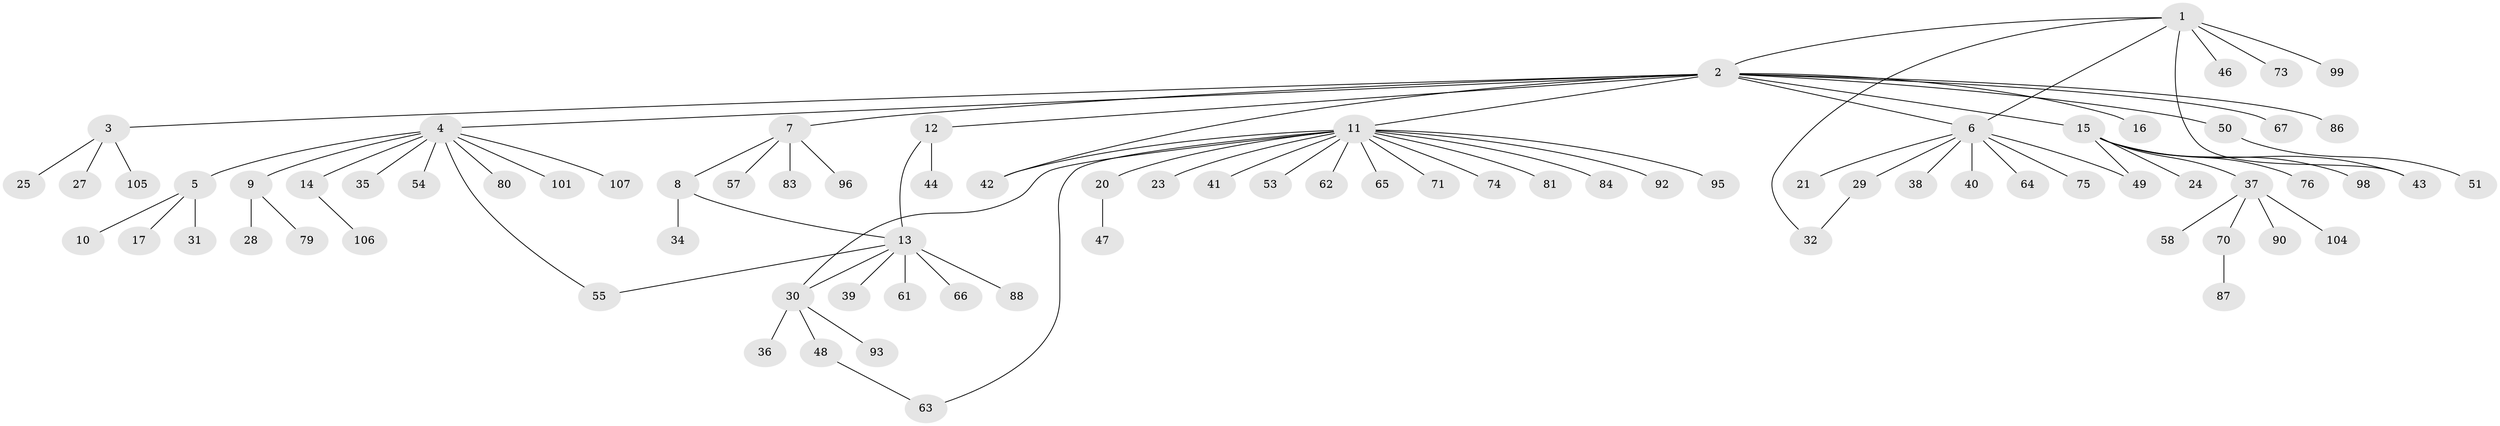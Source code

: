// original degree distribution, {6: 0.028037383177570093, 14: 0.009345794392523364, 2: 0.18691588785046728, 11: 0.009345794392523364, 5: 0.009345794392523364, 10: 0.009345794392523364, 4: 0.037383177570093455, 1: 0.616822429906542, 17: 0.009345794392523364, 3: 0.06542056074766354, 8: 0.018691588785046728}
// Generated by graph-tools (version 1.1) at 2025/41/03/06/25 10:41:48]
// undirected, 83 vertices, 91 edges
graph export_dot {
graph [start="1"]
  node [color=gray90,style=filled];
  1 [super="+26"];
  2 [super="+68"];
  3 [super="+19"];
  4 [super="+22"];
  5 [super="+91"];
  6 [super="+59"];
  7 [super="+52"];
  8 [super="+69"];
  9 [super="+45"];
  10;
  11 [super="+18"];
  12;
  13 [super="+89"];
  14;
  15 [super="+94"];
  16;
  17;
  20;
  21;
  23;
  24 [super="+33"];
  25 [super="+102"];
  27;
  28;
  29 [super="+97"];
  30 [super="+78"];
  31;
  32;
  34;
  35;
  36;
  37 [super="+60"];
  38;
  39 [super="+100"];
  40;
  41 [super="+85"];
  42;
  43 [super="+56"];
  44;
  46;
  47;
  48;
  49;
  50;
  51;
  53;
  54;
  55;
  57;
  58;
  61;
  62;
  63 [super="+77"];
  64;
  65 [super="+72"];
  66;
  67;
  70;
  71;
  73;
  74;
  75;
  76;
  79 [super="+82"];
  80;
  81;
  83;
  84;
  86;
  87;
  88;
  90;
  92;
  93;
  95;
  96;
  98;
  99;
  101 [super="+103"];
  104;
  105;
  106;
  107;
  1 -- 2;
  1 -- 6;
  1 -- 32;
  1 -- 46;
  1 -- 99;
  1 -- 73;
  1 -- 43;
  2 -- 3;
  2 -- 4;
  2 -- 6;
  2 -- 7;
  2 -- 11;
  2 -- 12;
  2 -- 15;
  2 -- 16;
  2 -- 42;
  2 -- 50;
  2 -- 67;
  2 -- 86;
  3 -- 27;
  3 -- 25;
  3 -- 105;
  4 -- 5;
  4 -- 9;
  4 -- 14;
  4 -- 35;
  4 -- 54;
  4 -- 55;
  4 -- 80;
  4 -- 101;
  4 -- 107;
  5 -- 10;
  5 -- 17;
  5 -- 31;
  6 -- 21;
  6 -- 29;
  6 -- 38;
  6 -- 40;
  6 -- 49;
  6 -- 64;
  6 -- 75;
  7 -- 8;
  7 -- 57;
  7 -- 83;
  7 -- 96;
  8 -- 34;
  8 -- 13;
  9 -- 28;
  9 -- 79;
  11 -- 20;
  11 -- 23;
  11 -- 30;
  11 -- 41;
  11 -- 53;
  11 -- 62;
  11 -- 65;
  11 -- 71;
  11 -- 74;
  11 -- 81;
  11 -- 84;
  11 -- 92;
  11 -- 95;
  11 -- 42;
  11 -- 63;
  12 -- 13;
  12 -- 44;
  13 -- 30;
  13 -- 39;
  13 -- 55;
  13 -- 61;
  13 -- 66;
  13 -- 88;
  14 -- 106;
  15 -- 24;
  15 -- 37;
  15 -- 43;
  15 -- 76;
  15 -- 98;
  15 -- 49;
  20 -- 47;
  29 -- 32;
  30 -- 36;
  30 -- 48;
  30 -- 93;
  37 -- 58;
  37 -- 104;
  37 -- 90;
  37 -- 70;
  48 -- 63;
  50 -- 51;
  70 -- 87;
}
